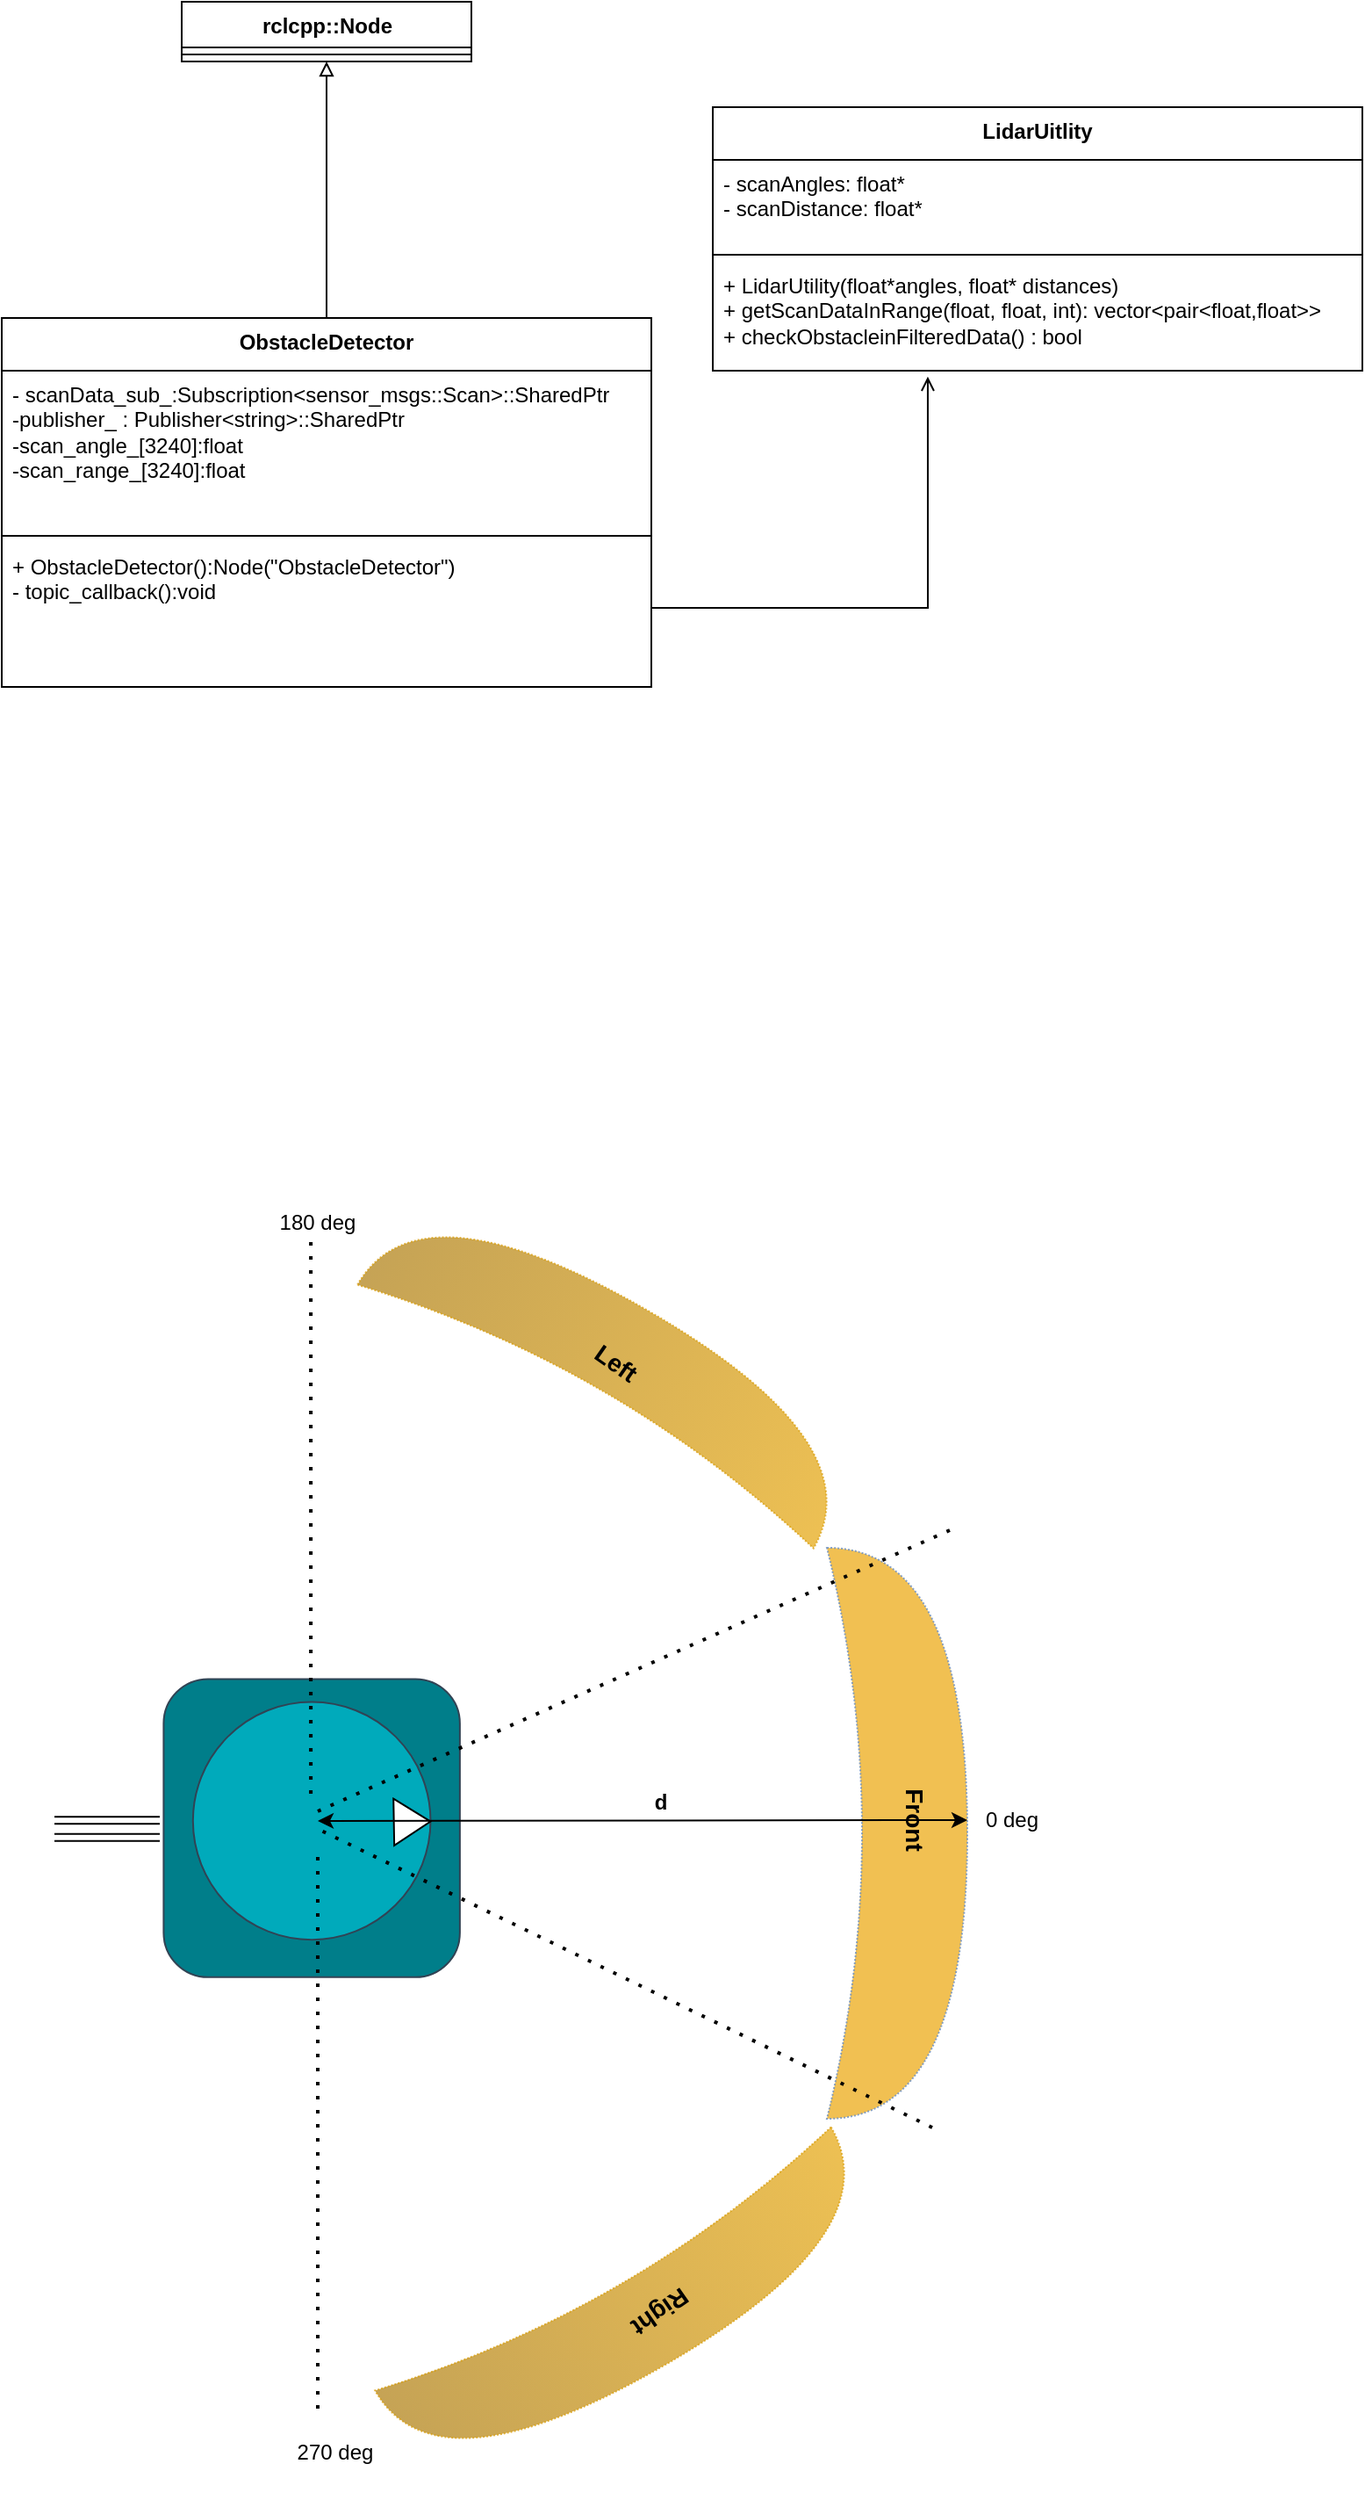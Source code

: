 <mxfile version="24.3.1" type="github">
  <diagram name="Page-1" id="tyBKA0bGHe00-OdEZXyO">
    <mxGraphModel dx="1434" dy="696" grid="1" gridSize="10" guides="1" tooltips="1" connect="1" arrows="1" fold="1" page="1" pageScale="1" pageWidth="850" pageHeight="1100" math="0" shadow="0">
      <root>
        <mxCell id="0" />
        <mxCell id="1" parent="0" />
        <mxCell id="SqqnAchxINfKB3lGnBOW-22" value="" style="shape=xor;whiteSpace=wrap;html=1;shadow=0;dashed=1;dashPattern=1 1;fillColor=#eeb127;strokeColor=#6c8ebf;opacity=80;" parent="1" vertex="1">
          <mxGeometry x="470" y="1200" width="80" height="325" as="geometry" />
        </mxCell>
        <mxCell id="Gb5lMUTHjq_DXmy-1-ze-2" value="rclcpp::Node" style="swimlane;fontStyle=1;align=center;verticalAlign=top;childLayout=stackLayout;horizontal=1;startSize=26;horizontalStack=0;resizeParent=1;resizeParentMax=0;resizeLast=0;collapsible=1;marginBottom=0;whiteSpace=wrap;html=1;" parent="1" vertex="1">
          <mxGeometry x="102.5" y="320" width="165" height="34" as="geometry" />
        </mxCell>
        <mxCell id="Gb5lMUTHjq_DXmy-1-ze-3" value="" style="line;strokeWidth=1;fillColor=none;align=left;verticalAlign=middle;spacingTop=-1;spacingLeft=3;spacingRight=3;rotatable=0;labelPosition=right;points=[];portConstraint=eastwest;strokeColor=inherit;" parent="Gb5lMUTHjq_DXmy-1-ze-2" vertex="1">
          <mxGeometry y="26" width="165" height="8" as="geometry" />
        </mxCell>
        <mxCell id="Gb5lMUTHjq_DXmy-1-ze-5" value="LidarUitlity" style="swimlane;fontStyle=1;align=center;verticalAlign=top;childLayout=stackLayout;horizontal=1;startSize=30;horizontalStack=0;resizeParent=1;resizeParentMax=0;resizeLast=0;collapsible=1;marginBottom=0;whiteSpace=wrap;html=1;" parent="1" vertex="1">
          <mxGeometry x="405" y="380" width="370" height="150" as="geometry" />
        </mxCell>
        <mxCell id="Gb5lMUTHjq_DXmy-1-ze-6" value="&lt;div&gt;- scanAngles: float*&lt;/div&gt;&lt;div&gt;- scanDistance: float*&lt;br&gt;&lt;/div&gt;" style="text;strokeColor=none;fillColor=none;align=left;verticalAlign=top;spacingLeft=4;spacingRight=4;overflow=hidden;rotatable=0;points=[[0,0.5],[1,0.5]];portConstraint=eastwest;whiteSpace=wrap;html=1;" parent="Gb5lMUTHjq_DXmy-1-ze-5" vertex="1">
          <mxGeometry y="30" width="370" height="50" as="geometry" />
        </mxCell>
        <mxCell id="Gb5lMUTHjq_DXmy-1-ze-7" value="" style="line;strokeWidth=1;fillColor=none;align=left;verticalAlign=middle;spacingTop=-1;spacingLeft=3;spacingRight=3;rotatable=0;labelPosition=right;points=[];portConstraint=eastwest;strokeColor=inherit;" parent="Gb5lMUTHjq_DXmy-1-ze-5" vertex="1">
          <mxGeometry y="80" width="370" height="8" as="geometry" />
        </mxCell>
        <mxCell id="Gb5lMUTHjq_DXmy-1-ze-8" value="&lt;div&gt;+ LidarUtility(float*angles, float* distances)&lt;br&gt;&lt;/div&gt;&lt;div&gt;+ getScanDataInRange(float, float, int): vector&amp;lt;pair&amp;lt;float,float&amp;gt;&amp;gt;&lt;br&gt;&lt;/div&gt;&lt;div&gt;+ checkObstacleinFilteredData() : bool&lt;br&gt;&lt;/div&gt;" style="text;strokeColor=none;fillColor=none;align=left;verticalAlign=top;spacingLeft=4;spacingRight=4;overflow=hidden;rotatable=0;points=[[0,0.5],[1,0.5]];portConstraint=eastwest;whiteSpace=wrap;html=1;" parent="Gb5lMUTHjq_DXmy-1-ze-5" vertex="1">
          <mxGeometry y="88" width="370" height="62" as="geometry" />
        </mxCell>
        <mxCell id="qjejY537604e-5QMQ8SS-2" style="edgeStyle=orthogonalEdgeStyle;rounded=0;orthogonalLoop=1;jettySize=auto;html=1;entryX=0.5;entryY=1;entryDx=0;entryDy=0;endArrow=block;endFill=0;" parent="1" source="Gb5lMUTHjq_DXmy-1-ze-15" target="Gb5lMUTHjq_DXmy-1-ze-2" edge="1">
          <mxGeometry relative="1" as="geometry" />
        </mxCell>
        <mxCell id="Gb5lMUTHjq_DXmy-1-ze-15" value="ObstacleDetector" style="swimlane;fontStyle=1;align=center;verticalAlign=top;childLayout=stackLayout;horizontal=1;startSize=30;horizontalStack=0;resizeParent=1;resizeParentMax=0;resizeLast=0;collapsible=1;marginBottom=0;whiteSpace=wrap;html=1;" parent="1" vertex="1">
          <mxGeometry y="500" width="370" height="210" as="geometry" />
        </mxCell>
        <mxCell id="Gb5lMUTHjq_DXmy-1-ze-16" value="- scanData_sub_:Subscription&amp;lt;sensor_msgs::Scan&amp;gt;::SharedPtr&lt;br&gt;&lt;div&gt;-publisher_ : Publisher&amp;lt;string&amp;gt;::SharedPtr&lt;/div&gt;&lt;div&gt;-scan_angle_[3240]:float&lt;/div&gt;&lt;div&gt;-scan_range_[3240]:float&lt;br&gt;&lt;/div&gt;" style="text;strokeColor=none;fillColor=none;align=left;verticalAlign=top;spacingLeft=4;spacingRight=4;overflow=hidden;rotatable=0;points=[[0,0.5],[1,0.5]];portConstraint=eastwest;whiteSpace=wrap;html=1;" parent="Gb5lMUTHjq_DXmy-1-ze-15" vertex="1">
          <mxGeometry y="30" width="370" height="90" as="geometry" />
        </mxCell>
        <mxCell id="Gb5lMUTHjq_DXmy-1-ze-17" value="" style="line;strokeWidth=1;fillColor=none;align=left;verticalAlign=middle;spacingTop=-1;spacingLeft=3;spacingRight=3;rotatable=0;labelPosition=right;points=[];portConstraint=eastwest;strokeColor=inherit;" parent="Gb5lMUTHjq_DXmy-1-ze-15" vertex="1">
          <mxGeometry y="120" width="370" height="8" as="geometry" />
        </mxCell>
        <mxCell id="Gb5lMUTHjq_DXmy-1-ze-18" value="&lt;div&gt;+ ObstacleDetector():Node(&quot;ObstacleDetector&quot;)&lt;br&gt;&lt;/div&gt;&lt;div&gt;- topic_callback():void&lt;br&gt;&lt;/div&gt;" style="text;strokeColor=none;fillColor=none;align=left;verticalAlign=top;spacingLeft=4;spacingRight=4;overflow=hidden;rotatable=0;points=[[0,0.5],[1,0.5]];portConstraint=eastwest;whiteSpace=wrap;html=1;" parent="Gb5lMUTHjq_DXmy-1-ze-15" vertex="1">
          <mxGeometry y="128" width="370" height="82" as="geometry" />
        </mxCell>
        <mxCell id="Gb5lMUTHjq_DXmy-1-ze-21" style="edgeStyle=orthogonalEdgeStyle;rounded=0;orthogonalLoop=1;jettySize=auto;html=1;endArrow=open;endFill=0;entryX=0.331;entryY=1.054;entryDx=0;entryDy=0;entryPerimeter=0;" parent="1" source="Gb5lMUTHjq_DXmy-1-ze-15" target="Gb5lMUTHjq_DXmy-1-ze-8" edge="1">
          <mxGeometry relative="1" as="geometry">
            <mxPoint x="527" y="560" as="targetPoint" />
            <Array as="points">
              <mxPoint x="527" y="665" />
            </Array>
          </mxGeometry>
        </mxCell>
        <mxCell id="SqqnAchxINfKB3lGnBOW-9" value="" style="group" parent="1" vertex="1" connectable="0">
          <mxGeometry x="30" y="1290" width="248.7" height="163.81" as="geometry" />
        </mxCell>
        <mxCell id="SqqnAchxINfKB3lGnBOW-3" value="" style="group;rotation=-180;" parent="SqqnAchxINfKB3lGnBOW-9" vertex="1" connectable="0">
          <mxGeometry x="90" width="158.7" height="163.81" as="geometry" />
        </mxCell>
        <mxCell id="SqqnAchxINfKB3lGnBOW-8" value="" style="rounded=1;whiteSpace=wrap;html=1;fillColor=#007e8a;fontColor=#ffffff;strokeColor=#314354;" parent="SqqnAchxINfKB3lGnBOW-3" vertex="1">
          <mxGeometry x="-27.797" y="-15.259" width="168.735" height="169.644" as="geometry" />
        </mxCell>
        <mxCell id="SqqnAchxINfKB3lGnBOW-1" value="" style="ellipse;whiteSpace=wrap;html=1;aspect=fixed;rotation=-270;fillColor=#00aabb;fontColor=#ffffff;strokeColor=#314354;" parent="SqqnAchxINfKB3lGnBOW-3" vertex="1">
          <mxGeometry x="-11.091" y="-2.24" width="135.327" height="135.327" as="geometry" />
        </mxCell>
        <mxCell id="SqqnAchxINfKB3lGnBOW-2" value="" style="triangle;whiteSpace=wrap;html=1;rotation=-361;" parent="SqqnAchxINfKB3lGnBOW-3" vertex="1">
          <mxGeometry x="103.344" y="52.671" width="20.896" height="26.611" as="geometry" />
        </mxCell>
        <mxCell id="SqqnAchxINfKB3lGnBOW-11" value="" style="endArrow=classic;html=1;rounded=0;endFill=1;startArrow=classic;startFill=1;" parent="SqqnAchxINfKB3lGnBOW-3" edge="1">
          <mxGeometry width="50" height="50" relative="1" as="geometry">
            <mxPoint x="60" y="65.45" as="sourcePoint" />
            <mxPoint x="430" y="65" as="targetPoint" />
          </mxGeometry>
        </mxCell>
        <mxCell id="SqqnAchxINfKB3lGnBOW-7" value="" style="group" parent="SqqnAchxINfKB3lGnBOW-9" vertex="1" connectable="0">
          <mxGeometry y="65.09" width="60" height="9.82" as="geometry" />
        </mxCell>
        <mxCell id="SqqnAchxINfKB3lGnBOW-5" value="" style="shape=link;html=1;rounded=0;" parent="SqqnAchxINfKB3lGnBOW-7" edge="1">
          <mxGeometry width="100" relative="1" as="geometry">
            <mxPoint as="sourcePoint" />
            <mxPoint x="60" as="targetPoint" />
          </mxGeometry>
        </mxCell>
        <mxCell id="SqqnAchxINfKB3lGnBOW-6" value="" style="shape=link;html=1;rounded=0;" parent="SqqnAchxINfKB3lGnBOW-7" edge="1">
          <mxGeometry width="100" relative="1" as="geometry">
            <mxPoint y="9.82" as="sourcePoint" />
            <mxPoint x="60" y="9.82" as="targetPoint" />
          </mxGeometry>
        </mxCell>
        <mxCell id="SqqnAchxINfKB3lGnBOW-10" value="" style="endArrow=none;dashed=1;html=1;dashPattern=1 3;strokeWidth=2;rounded=0;" parent="1" edge="1">
          <mxGeometry width="50" height="50" relative="1" as="geometry">
            <mxPoint x="176.05" y="1340" as="sourcePoint" />
            <mxPoint x="176.05" y="1020" as="targetPoint" />
          </mxGeometry>
        </mxCell>
        <mxCell id="SqqnAchxINfKB3lGnBOW-16" value="" style="endArrow=none;dashed=1;html=1;dashPattern=1 3;strokeWidth=2;rounded=0;" parent="1" edge="1">
          <mxGeometry width="50" height="50" relative="1" as="geometry">
            <mxPoint x="180" y="1690" as="sourcePoint" />
            <mxPoint x="180" y="1370" as="targetPoint" />
          </mxGeometry>
        </mxCell>
        <mxCell id="SqqnAchxINfKB3lGnBOW-17" value="" style="endArrow=none;dashed=1;html=1;dashPattern=1 3;strokeWidth=2;rounded=0;" parent="1" edge="1">
          <mxGeometry width="50" height="50" relative="1" as="geometry">
            <mxPoint x="530" y="1530" as="sourcePoint" />
            <mxPoint x="180" y="1360" as="targetPoint" />
          </mxGeometry>
        </mxCell>
        <mxCell id="SqqnAchxINfKB3lGnBOW-18" value="" style="endArrow=none;dashed=1;html=1;dashPattern=1 3;strokeWidth=2;rounded=0;" parent="1" edge="1">
          <mxGeometry width="50" height="50" relative="1" as="geometry">
            <mxPoint x="540" y="1190" as="sourcePoint" />
            <mxPoint x="180" y="1350" as="targetPoint" />
          </mxGeometry>
        </mxCell>
        <mxCell id="SqqnAchxINfKB3lGnBOW-19" value="0 deg" style="text;html=1;align=center;verticalAlign=middle;resizable=0;points=[];autosize=1;strokeColor=none;fillColor=none;" parent="1" vertex="1">
          <mxGeometry x="550" y="1340" width="50" height="30" as="geometry" />
        </mxCell>
        <mxCell id="SqqnAchxINfKB3lGnBOW-20" value="180 deg" style="text;html=1;align=center;verticalAlign=middle;whiteSpace=wrap;rounded=0;" parent="1" vertex="1">
          <mxGeometry x="150" y="1000" width="60" height="30" as="geometry" />
        </mxCell>
        <mxCell id="SqqnAchxINfKB3lGnBOW-21" value="270 deg" style="text;html=1;align=center;verticalAlign=middle;whiteSpace=wrap;rounded=0;" parent="1" vertex="1">
          <mxGeometry x="160" y="1700" width="60" height="30" as="geometry" />
        </mxCell>
        <mxCell id="SqqnAchxINfKB3lGnBOW-23" value="" style="shape=xor;whiteSpace=wrap;html=1;shadow=0;dashed=1;dashPattern=1 1;fillColor=#ad7c0d;strokeColor=#d79b00;opacity=70;direction=south;rotation=-150;gradientColor=#e5a50a;" parent="1" vertex="1">
          <mxGeometry x="200" y="1060" width="300" height="70" as="geometry" />
        </mxCell>
        <mxCell id="SqqnAchxINfKB3lGnBOW-24" value="" style="shape=xor;whiteSpace=wrap;html=1;shadow=0;dashed=1;dashPattern=1 1;fillColor=#ad7c0d;strokeColor=#d79b00;opacity=70;direction=south;rotation=-30;gradientColor=#e5a50a;gradientDirection=north;" parent="1" vertex="1">
          <mxGeometry x="210" y="1600" width="300" height="70" as="geometry" />
        </mxCell>
        <mxCell id="SqqnAchxINfKB3lGnBOW-25" value="&lt;b&gt;&lt;font style=&quot;font-size: 14px;&quot;&gt;Front&lt;/font&gt;&lt;/b&gt;" style="text;html=1;align=center;verticalAlign=middle;whiteSpace=wrap;rounded=0;rotation=90;" parent="1" vertex="1">
          <mxGeometry x="490" y="1340" width="60" height="30" as="geometry" />
        </mxCell>
        <mxCell id="SqqnAchxINfKB3lGnBOW-26" value="&lt;b&gt;&lt;font style=&quot;font-size: 14px;&quot;&gt;Left&lt;/font&gt;&lt;/b&gt;" style="text;html=1;align=center;verticalAlign=middle;whiteSpace=wrap;rounded=0;rotation=35;" parent="1" vertex="1">
          <mxGeometry x="320" y="1080" width="60" height="30" as="geometry" />
        </mxCell>
        <mxCell id="SqqnAchxINfKB3lGnBOW-27" value="&lt;font size=&quot;1&quot;&gt;&lt;b style=&quot;font-size: 14px;&quot;&gt;Right&lt;/b&gt;&lt;/font&gt;" style="text;html=1;align=center;verticalAlign=middle;whiteSpace=wrap;rounded=0;rotation=-215;" parent="1" vertex="1">
          <mxGeometry x="345" y="1620" width="60" height="30" as="geometry" />
        </mxCell>
        <mxCell id="9KKDObxOHKLrNvCUzyDW-2" value="&lt;b&gt;d&lt;/b&gt;" style="text;html=1;align=center;verticalAlign=middle;resizable=0;points=[];autosize=1;strokeColor=none;fillColor=none;" vertex="1" parent="1">
          <mxGeometry x="360" y="1330" width="30" height="30" as="geometry" />
        </mxCell>
      </root>
    </mxGraphModel>
  </diagram>
</mxfile>
